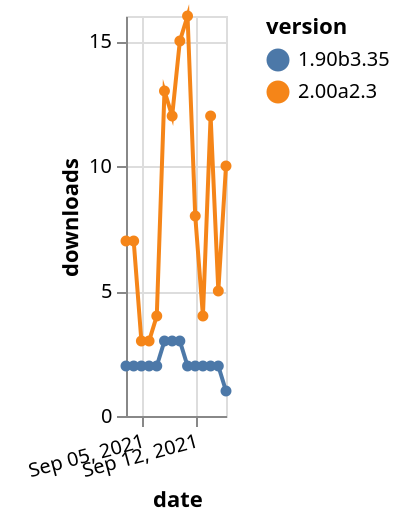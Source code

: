 {"$schema": "https://vega.github.io/schema/vega-lite/v5.json", "description": "A simple bar chart with embedded data.", "data": {"values": [{"date": "2021-09-03", "total": 7714, "delta": 2, "version": "1.90b3.35"}, {"date": "2021-09-04", "total": 7716, "delta": 2, "version": "1.90b3.35"}, {"date": "2021-09-05", "total": 7718, "delta": 2, "version": "1.90b3.35"}, {"date": "2021-09-06", "total": 7720, "delta": 2, "version": "1.90b3.35"}, {"date": "2021-09-07", "total": 7722, "delta": 2, "version": "1.90b3.35"}, {"date": "2021-09-08", "total": 7725, "delta": 3, "version": "1.90b3.35"}, {"date": "2021-09-09", "total": 7728, "delta": 3, "version": "1.90b3.35"}, {"date": "2021-09-10", "total": 7731, "delta": 3, "version": "1.90b3.35"}, {"date": "2021-09-11", "total": 7733, "delta": 2, "version": "1.90b3.35"}, {"date": "2021-09-12", "total": 7735, "delta": 2, "version": "1.90b3.35"}, {"date": "2021-09-13", "total": 7737, "delta": 2, "version": "1.90b3.35"}, {"date": "2021-09-14", "total": 7739, "delta": 2, "version": "1.90b3.35"}, {"date": "2021-09-15", "total": 7741, "delta": 2, "version": "1.90b3.35"}, {"date": "2021-09-16", "total": 7742, "delta": 1, "version": "1.90b3.35"}, {"date": "2021-09-03", "total": 3136, "delta": 7, "version": "2.00a2.3"}, {"date": "2021-09-04", "total": 3143, "delta": 7, "version": "2.00a2.3"}, {"date": "2021-09-05", "total": 3146, "delta": 3, "version": "2.00a2.3"}, {"date": "2021-09-06", "total": 3149, "delta": 3, "version": "2.00a2.3"}, {"date": "2021-09-07", "total": 3153, "delta": 4, "version": "2.00a2.3"}, {"date": "2021-09-08", "total": 3166, "delta": 13, "version": "2.00a2.3"}, {"date": "2021-09-09", "total": 3178, "delta": 12, "version": "2.00a2.3"}, {"date": "2021-09-10", "total": 3193, "delta": 15, "version": "2.00a2.3"}, {"date": "2021-09-11", "total": 3209, "delta": 16, "version": "2.00a2.3"}, {"date": "2021-09-12", "total": 3217, "delta": 8, "version": "2.00a2.3"}, {"date": "2021-09-13", "total": 3221, "delta": 4, "version": "2.00a2.3"}, {"date": "2021-09-14", "total": 3233, "delta": 12, "version": "2.00a2.3"}, {"date": "2021-09-15", "total": 3238, "delta": 5, "version": "2.00a2.3"}, {"date": "2021-09-16", "total": 3248, "delta": 10, "version": "2.00a2.3"}]}, "width": "container", "mark": {"type": "line", "point": {"filled": true}}, "encoding": {"x": {"field": "date", "type": "temporal", "timeUnit": "yearmonthdate", "title": "date", "axis": {"labelAngle": -15}}, "y": {"field": "delta", "type": "quantitative", "title": "downloads"}, "color": {"field": "version", "type": "nominal"}, "tooltip": {"field": "delta"}}}